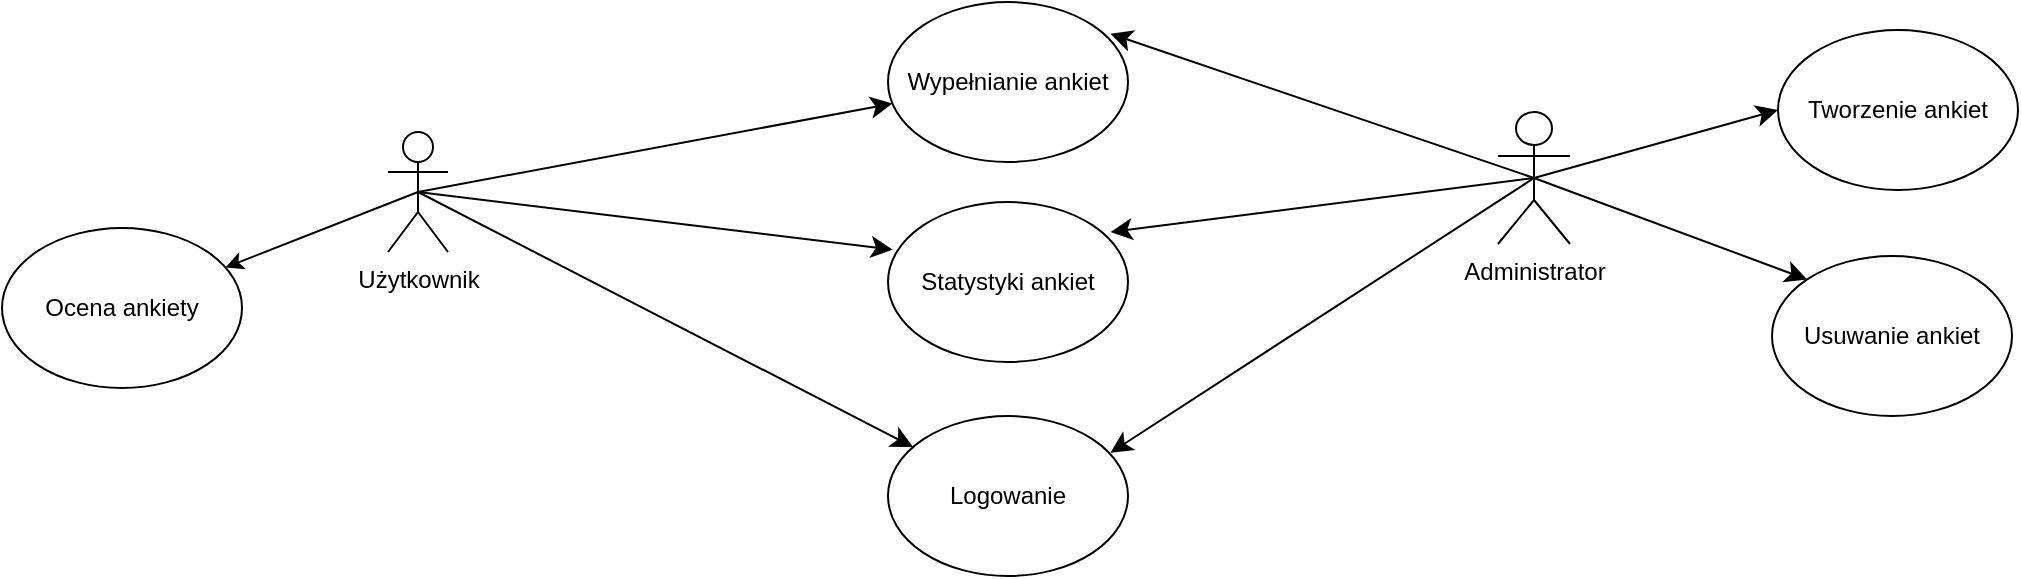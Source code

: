 <mxfile version="27.0.9">
  <diagram name="Strona-1" id="xqY9L8ijfIPU3Z0NwXGj">
    <mxGraphModel dx="1673" dy="570" grid="0" gridSize="10" guides="1" tooltips="1" connect="1" arrows="1" fold="1" page="0" pageScale="1" pageWidth="827" pageHeight="1169" math="0" shadow="0">
      <root>
        <mxCell id="0" />
        <mxCell id="1" parent="0" />
        <mxCell id="rQ2df4vWdalVbfbEbj8P-9" style="edgeStyle=none;curved=1;rounded=0;orthogonalLoop=1;jettySize=auto;html=1;exitX=0.5;exitY=0.5;exitDx=0;exitDy=0;exitPerimeter=0;fontSize=12;startSize=8;endSize=8;" parent="1" source="rQ2df4vWdalVbfbEbj8P-1" edge="1" target="NiANpctDEAF9QTa-MXs2-1">
          <mxGeometry relative="1" as="geometry">
            <mxPoint x="340" y="179" as="targetPoint" />
          </mxGeometry>
        </mxCell>
        <mxCell id="rQ2df4vWdalVbfbEbj8P-1" value="Użytkownik" style="shape=umlActor;verticalLabelPosition=bottom;verticalAlign=top;html=1;outlineConnect=0;" parent="1" vertex="1">
          <mxGeometry x="117" y="200" width="30" height="60" as="geometry" />
        </mxCell>
        <mxCell id="rQ2df4vWdalVbfbEbj8P-2" value="Administrator" style="shape=umlActor;verticalLabelPosition=bottom;verticalAlign=top;html=1;outlineConnect=0;" parent="1" vertex="1">
          <mxGeometry x="672" y="190" width="36" height="66" as="geometry" />
        </mxCell>
        <mxCell id="rQ2df4vWdalVbfbEbj8P-11" value="" style="endArrow=classic;html=1;rounded=0;fontSize=12;startSize=8;endSize=8;curved=1;exitX=0.5;exitY=0.5;exitDx=0;exitDy=0;exitPerimeter=0;entryX=0.02;entryY=0.298;entryDx=0;entryDy=0;entryPerimeter=0;" parent="1" source="rQ2df4vWdalVbfbEbj8P-1" edge="1" target="NiANpctDEAF9QTa-MXs2-2">
          <mxGeometry width="50" height="50" relative="1" as="geometry">
            <mxPoint x="381" y="415" as="sourcePoint" />
            <mxPoint x="349" y="235" as="targetPoint" />
          </mxGeometry>
        </mxCell>
        <mxCell id="rQ2df4vWdalVbfbEbj8P-14" value="" style="endArrow=classic;html=1;rounded=0;fontSize=12;startSize=8;endSize=8;curved=1;exitX=0.5;exitY=0.5;exitDx=0;exitDy=0;exitPerimeter=0;" parent="1" source="rQ2df4vWdalVbfbEbj8P-1" edge="1" target="NiANpctDEAF9QTa-MXs2-3">
          <mxGeometry width="50" height="50" relative="1" as="geometry">
            <mxPoint x="197" y="275" as="sourcePoint" />
            <mxPoint x="346" y="281" as="targetPoint" />
          </mxGeometry>
        </mxCell>
        <mxCell id="rQ2df4vWdalVbfbEbj8P-16" value="" style="endArrow=classic;html=1;rounded=0;fontSize=12;startSize=8;endSize=8;curved=1;exitX=0.5;exitY=0.5;exitDx=0;exitDy=0;exitPerimeter=0;entryX=0.927;entryY=0.198;entryDx=0;entryDy=0;entryPerimeter=0;" parent="1" source="rQ2df4vWdalVbfbEbj8P-2" edge="1" target="NiANpctDEAF9QTa-MXs2-1">
          <mxGeometry width="50" height="50" relative="1" as="geometry">
            <mxPoint x="381" y="415" as="sourcePoint" />
            <mxPoint x="344" y="381" as="targetPoint" />
          </mxGeometry>
        </mxCell>
        <mxCell id="rQ2df4vWdalVbfbEbj8P-18" value="" style="endArrow=classic;html=1;rounded=0;fontSize=12;startSize=8;endSize=8;curved=1;exitX=0.5;exitY=0.5;exitDx=0;exitDy=0;exitPerimeter=0;entryX=0.927;entryY=0.188;entryDx=0;entryDy=0;entryPerimeter=0;" parent="1" source="rQ2df4vWdalVbfbEbj8P-2" edge="1" target="NiANpctDEAF9QTa-MXs2-2">
          <mxGeometry width="50" height="50" relative="1" as="geometry">
            <mxPoint x="381" y="415" as="sourcePoint" />
            <mxPoint x="509" y="240" as="targetPoint" />
          </mxGeometry>
        </mxCell>
        <mxCell id="rQ2df4vWdalVbfbEbj8P-20" value="" style="endArrow=classic;html=1;rounded=0;fontSize=12;startSize=8;endSize=8;curved=1;exitX=0.5;exitY=0.5;exitDx=0;exitDy=0;exitPerimeter=0;entryX=0.927;entryY=0.23;entryDx=0;entryDy=0;entryPerimeter=0;" parent="1" source="rQ2df4vWdalVbfbEbj8P-2" edge="1" target="NiANpctDEAF9QTa-MXs2-3">
          <mxGeometry width="50" height="50" relative="1" as="geometry">
            <mxPoint x="381" y="415" as="sourcePoint" />
            <mxPoint x="553" y="316" as="targetPoint" />
          </mxGeometry>
        </mxCell>
        <mxCell id="NiANpctDEAF9QTa-MXs2-1" value="Wypełnianie ankiet" style="ellipse;whiteSpace=wrap;html=1;" vertex="1" parent="1">
          <mxGeometry x="367" y="135" width="120" height="80" as="geometry" />
        </mxCell>
        <mxCell id="NiANpctDEAF9QTa-MXs2-2" value="Statystyki ankiet" style="ellipse;whiteSpace=wrap;html=1;" vertex="1" parent="1">
          <mxGeometry x="367" y="235" width="120" height="80" as="geometry" />
        </mxCell>
        <mxCell id="NiANpctDEAF9QTa-MXs2-3" value="Logowanie" style="ellipse;whiteSpace=wrap;html=1;" vertex="1" parent="1">
          <mxGeometry x="367" y="342" width="120" height="80" as="geometry" />
        </mxCell>
        <mxCell id="NiANpctDEAF9QTa-MXs2-4" value="Tworzenie ankiet" style="ellipse;whiteSpace=wrap;html=1;" vertex="1" parent="1">
          <mxGeometry x="812" y="149" width="120" height="80" as="geometry" />
        </mxCell>
        <mxCell id="NiANpctDEAF9QTa-MXs2-5" value="Usuwanie ankiet" style="ellipse;whiteSpace=wrap;html=1;" vertex="1" parent="1">
          <mxGeometry x="809" y="262" width="120" height="80" as="geometry" />
        </mxCell>
        <mxCell id="NiANpctDEAF9QTa-MXs2-7" value="" style="endArrow=classic;html=1;rounded=0;fontSize=12;startSize=8;endSize=8;curved=1;exitX=0.5;exitY=0.5;exitDx=0;exitDy=0;exitPerimeter=0;entryX=0;entryY=0.5;entryDx=0;entryDy=0;" edge="1" parent="1" source="rQ2df4vWdalVbfbEbj8P-2" target="NiANpctDEAF9QTa-MXs2-4">
          <mxGeometry width="50" height="50" relative="1" as="geometry">
            <mxPoint x="825" y="266" as="sourcePoint" />
            <mxPoint x="655" y="334" as="targetPoint" />
          </mxGeometry>
        </mxCell>
        <mxCell id="NiANpctDEAF9QTa-MXs2-8" value="" style="endArrow=classic;html=1;rounded=0;fontSize=12;startSize=8;endSize=8;curved=1;entryX=0;entryY=0;entryDx=0;entryDy=0;exitX=0.5;exitY=0.5;exitDx=0;exitDy=0;exitPerimeter=0;" edge="1" parent="1" source="rQ2df4vWdalVbfbEbj8P-2" target="NiANpctDEAF9QTa-MXs2-5">
          <mxGeometry width="50" height="50" relative="1" as="geometry">
            <mxPoint x="683" y="201" as="sourcePoint" />
            <mxPoint x="929" y="231" as="targetPoint" />
          </mxGeometry>
        </mxCell>
        <mxCell id="NiANpctDEAF9QTa-MXs2-9" value="Ocena ankiety" style="ellipse;whiteSpace=wrap;html=1;" vertex="1" parent="1">
          <mxGeometry x="-76" y="248" width="120" height="80" as="geometry" />
        </mxCell>
        <mxCell id="NiANpctDEAF9QTa-MXs2-11" value="" style="endArrow=classic;html=1;rounded=0;exitX=0.5;exitY=0.5;exitDx=0;exitDy=0;exitPerimeter=0;" edge="1" parent="1" source="rQ2df4vWdalVbfbEbj8P-1" target="NiANpctDEAF9QTa-MXs2-9">
          <mxGeometry width="50" height="50" relative="1" as="geometry">
            <mxPoint x="468" y="383" as="sourcePoint" />
            <mxPoint x="518" y="333" as="targetPoint" />
          </mxGeometry>
        </mxCell>
      </root>
    </mxGraphModel>
  </diagram>
</mxfile>
